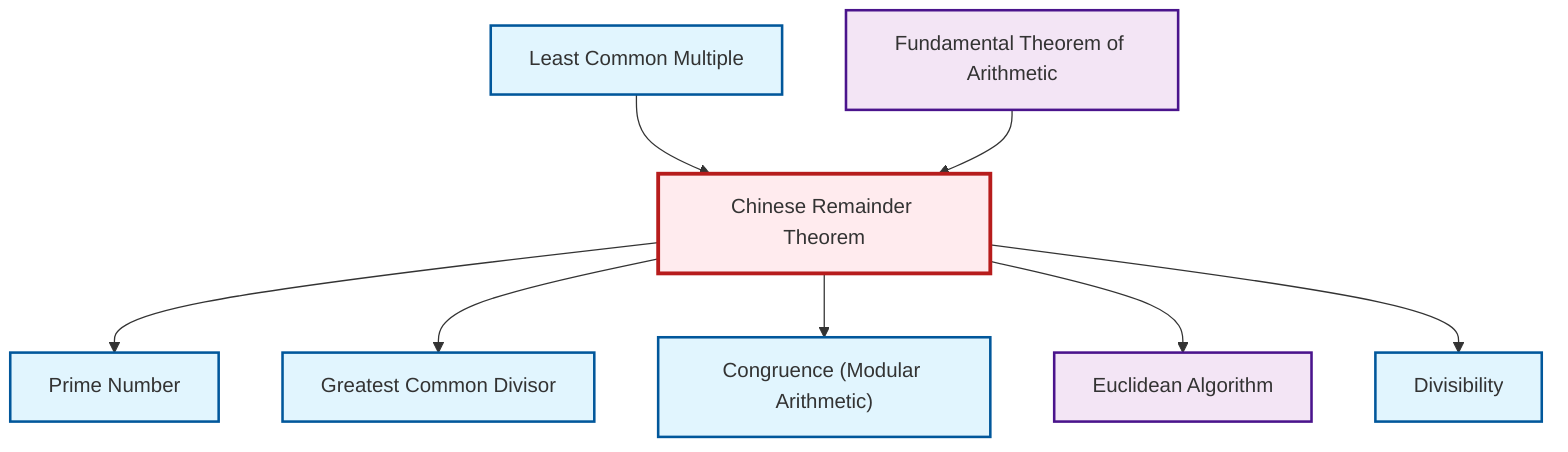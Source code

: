 graph TD
    classDef definition fill:#e1f5fe,stroke:#01579b,stroke-width:2px
    classDef theorem fill:#f3e5f5,stroke:#4a148c,stroke-width:2px
    classDef axiom fill:#fff3e0,stroke:#e65100,stroke-width:2px
    classDef example fill:#e8f5e9,stroke:#1b5e20,stroke-width:2px
    classDef current fill:#ffebee,stroke:#b71c1c,stroke-width:3px
    def-congruence["Congruence (Modular Arithmetic)"]:::definition
    def-lcm["Least Common Multiple"]:::definition
    def-prime["Prime Number"]:::definition
    thm-chinese-remainder["Chinese Remainder Theorem"]:::theorem
    def-divisibility["Divisibility"]:::definition
    def-gcd["Greatest Common Divisor"]:::definition
    thm-euclidean-algorithm["Euclidean Algorithm"]:::theorem
    thm-fundamental-arithmetic["Fundamental Theorem of Arithmetic"]:::theorem
    thm-chinese-remainder --> def-prime
    thm-chinese-remainder --> def-gcd
    def-lcm --> thm-chinese-remainder
    thm-chinese-remainder --> def-congruence
    thm-chinese-remainder --> thm-euclidean-algorithm
    thm-fundamental-arithmetic --> thm-chinese-remainder
    thm-chinese-remainder --> def-divisibility
    class thm-chinese-remainder current